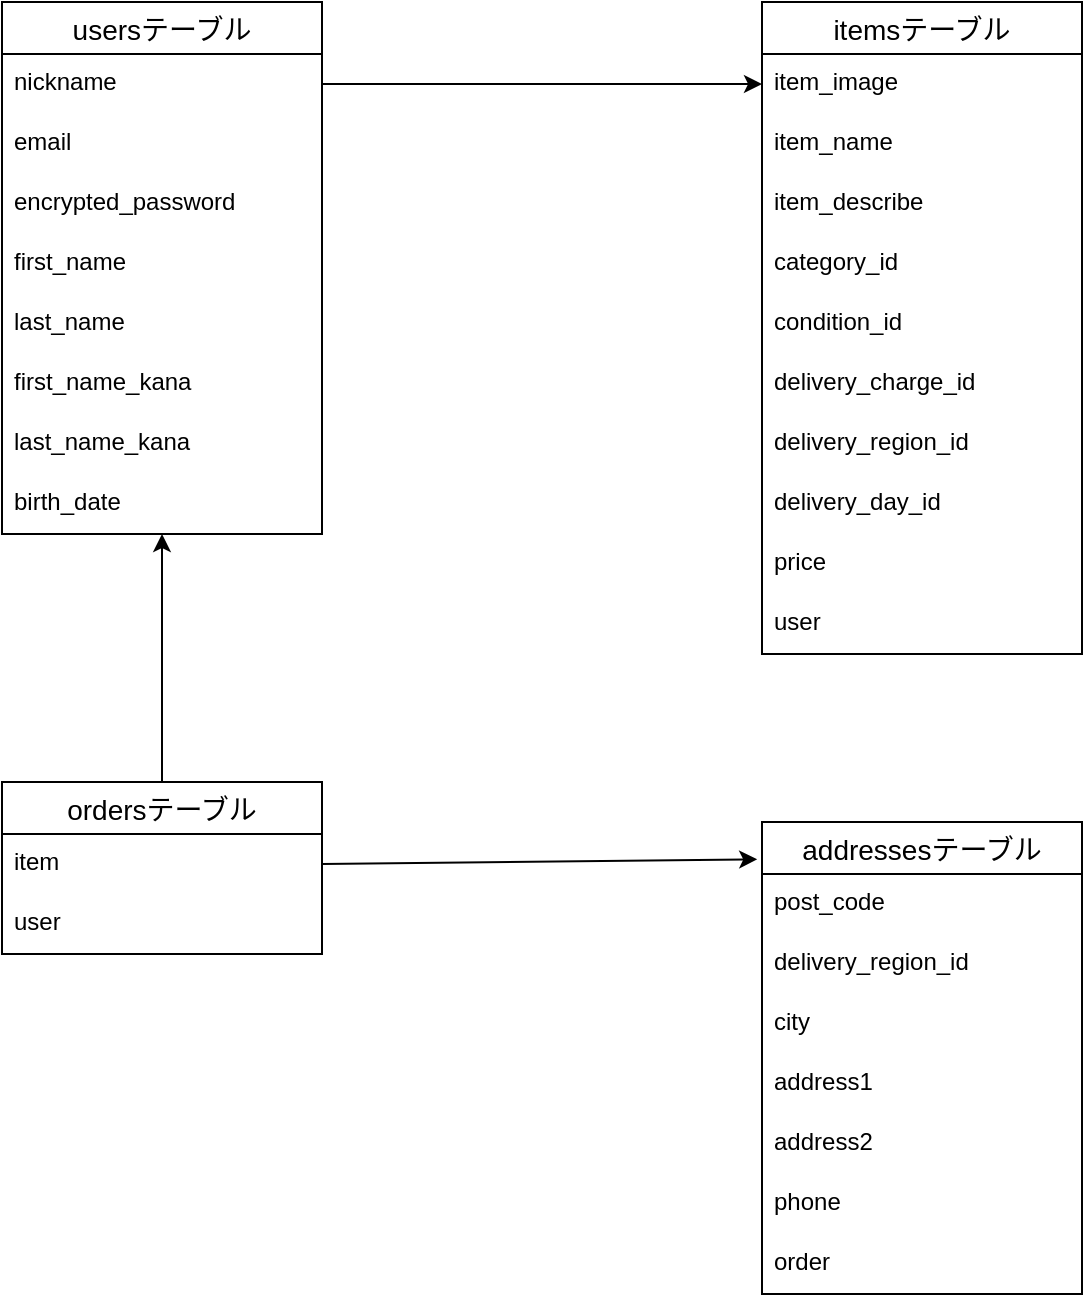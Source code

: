 <mxfile>
    <diagram id="N0z1FcHgk50MbnAR_tDe" name="ページ1">
        <mxGraphModel dx="396" dy="499" grid="1" gridSize="10" guides="1" tooltips="1" connect="1" arrows="1" fold="1" page="1" pageScale="1" pageWidth="827" pageHeight="1169" math="0" shadow="0">
            <root>
                <mxCell id="0"/>
                <mxCell id="1" parent="0"/>
                <mxCell id="92" value="usersテーブル" style="swimlane;fontStyle=0;childLayout=stackLayout;horizontal=1;startSize=26;horizontalStack=0;resizeParent=1;resizeParentMax=0;resizeLast=0;collapsible=1;marginBottom=0;align=center;fontSize=14;shadow=0;" parent="1" vertex="1">
                    <mxGeometry y="20" width="160" height="266" as="geometry"/>
                </mxCell>
                <mxCell id="94" value="nickname" style="text;strokeColor=none;fillColor=none;spacingLeft=4;spacingRight=4;overflow=hidden;rotatable=0;points=[[0,0.5],[1,0.5]];portConstraint=eastwest;fontSize=12;shadow=0;" parent="92" vertex="1">
                    <mxGeometry y="26" width="160" height="30" as="geometry"/>
                </mxCell>
                <mxCell id="96" value="email" style="text;strokeColor=none;fillColor=none;spacingLeft=4;spacingRight=4;overflow=hidden;rotatable=0;points=[[0,0.5],[1,0.5]];portConstraint=eastwest;fontSize=12;shadow=0;" parent="92" vertex="1">
                    <mxGeometry y="56" width="160" height="30" as="geometry"/>
                </mxCell>
                <mxCell id="95" value="encrypted_password" style="text;strokeColor=none;fillColor=none;spacingLeft=4;spacingRight=4;overflow=hidden;rotatable=0;points=[[0,0.5],[1,0.5]];portConstraint=eastwest;fontSize=12;shadow=0;" parent="92" vertex="1">
                    <mxGeometry y="86" width="160" height="30" as="geometry"/>
                </mxCell>
                <mxCell id="99" value="first_name" style="text;strokeColor=none;fillColor=none;spacingLeft=4;spacingRight=4;overflow=hidden;rotatable=0;points=[[0,0.5],[1,0.5]];portConstraint=eastwest;fontSize=12;shadow=0;" parent="92" vertex="1">
                    <mxGeometry y="116" width="160" height="30" as="geometry"/>
                </mxCell>
                <mxCell id="97" value="last_name" style="text;strokeColor=none;fillColor=none;spacingLeft=4;spacingRight=4;overflow=hidden;rotatable=0;points=[[0,0.5],[1,0.5]];portConstraint=eastwest;fontSize=12;shadow=0;" parent="92" vertex="1">
                    <mxGeometry y="146" width="160" height="30" as="geometry"/>
                </mxCell>
                <mxCell id="101" value="first_name_kana" style="text;strokeColor=none;fillColor=none;spacingLeft=4;spacingRight=4;overflow=hidden;rotatable=0;points=[[0,0.5],[1,0.5]];portConstraint=eastwest;fontSize=12;shadow=0;" parent="92" vertex="1">
                    <mxGeometry y="176" width="160" height="30" as="geometry"/>
                </mxCell>
                <mxCell id="100" value="last_name_kana" style="text;strokeColor=none;fillColor=none;spacingLeft=4;spacingRight=4;overflow=hidden;rotatable=0;points=[[0,0.5],[1,0.5]];portConstraint=eastwest;fontSize=12;shadow=0;" parent="92" vertex="1">
                    <mxGeometry y="206" width="160" height="30" as="geometry"/>
                </mxCell>
                <mxCell id="98" value="birth_date" style="text;strokeColor=none;fillColor=none;spacingLeft=4;spacingRight=4;overflow=hidden;rotatable=0;points=[[0,0.5],[1,0.5]];portConstraint=eastwest;fontSize=12;shadow=0;" parent="92" vertex="1">
                    <mxGeometry y="236" width="160" height="30" as="geometry"/>
                </mxCell>
                <mxCell id="103" value="itemsテーブル" style="swimlane;fontStyle=0;childLayout=stackLayout;horizontal=1;startSize=26;horizontalStack=0;resizeParent=1;resizeParentMax=0;resizeLast=0;collapsible=1;marginBottom=0;align=center;fontSize=14;shadow=0;" parent="1" vertex="1">
                    <mxGeometry x="380" y="20" width="160" height="326" as="geometry"/>
                </mxCell>
                <mxCell id="105" value="item_image" style="text;strokeColor=none;fillColor=none;spacingLeft=4;spacingRight=4;overflow=hidden;rotatable=0;points=[[0,0.5],[1,0.5]];portConstraint=eastwest;fontSize=12;shadow=0;" parent="103" vertex="1">
                    <mxGeometry y="26" width="160" height="30" as="geometry"/>
                </mxCell>
                <mxCell id="108" value="item_name" style="text;strokeColor=none;fillColor=none;spacingLeft=4;spacingRight=4;overflow=hidden;rotatable=0;points=[[0,0.5],[1,0.5]];portConstraint=eastwest;fontSize=12;shadow=0;" parent="103" vertex="1">
                    <mxGeometry y="56" width="160" height="30" as="geometry"/>
                </mxCell>
                <mxCell id="110" value="item_describe" style="text;strokeColor=none;fillColor=none;spacingLeft=4;spacingRight=4;overflow=hidden;rotatable=0;points=[[0,0.5],[1,0.5]];portConstraint=eastwest;fontSize=12;shadow=0;" parent="103" vertex="1">
                    <mxGeometry y="86" width="160" height="30" as="geometry"/>
                </mxCell>
                <mxCell id="106" value="category_id" style="text;strokeColor=none;fillColor=none;spacingLeft=4;spacingRight=4;overflow=hidden;rotatable=0;points=[[0,0.5],[1,0.5]];portConstraint=eastwest;fontSize=12;shadow=0;" parent="103" vertex="1">
                    <mxGeometry y="116" width="160" height="30" as="geometry"/>
                </mxCell>
                <mxCell id="113" value="condition_id" style="text;strokeColor=none;fillColor=none;spacingLeft=4;spacingRight=4;overflow=hidden;rotatable=0;points=[[0,0.5],[1,0.5]];portConstraint=eastwest;fontSize=12;shadow=0;" parent="103" vertex="1">
                    <mxGeometry y="146" width="160" height="30" as="geometry"/>
                </mxCell>
                <mxCell id="112" value="delivery_charge_id" style="text;strokeColor=none;fillColor=none;spacingLeft=4;spacingRight=4;overflow=hidden;rotatable=0;points=[[0,0.5],[1,0.5]];portConstraint=eastwest;fontSize=12;shadow=0;" parent="103" vertex="1">
                    <mxGeometry y="176" width="160" height="30" as="geometry"/>
                </mxCell>
                <mxCell id="114" value="delivery_region_id" style="text;strokeColor=none;fillColor=none;spacingLeft=4;spacingRight=4;overflow=hidden;rotatable=0;points=[[0,0.5],[1,0.5]];portConstraint=eastwest;fontSize=12;shadow=0;" parent="103" vertex="1">
                    <mxGeometry y="206" width="160" height="30" as="geometry"/>
                </mxCell>
                <mxCell id="109" value="delivery_day_id" style="text;strokeColor=none;fillColor=none;spacingLeft=4;spacingRight=4;overflow=hidden;rotatable=0;points=[[0,0.5],[1,0.5]];portConstraint=eastwest;fontSize=12;shadow=0;" parent="103" vertex="1">
                    <mxGeometry y="236" width="160" height="30" as="geometry"/>
                </mxCell>
                <mxCell id="111" value="price" style="text;strokeColor=none;fillColor=none;spacingLeft=4;spacingRight=4;overflow=hidden;rotatable=0;points=[[0,0.5],[1,0.5]];portConstraint=eastwest;fontSize=12;shadow=0;" parent="103" vertex="1">
                    <mxGeometry y="266" width="160" height="30" as="geometry"/>
                </mxCell>
                <mxCell id="107" value="user" style="text;strokeColor=none;fillColor=none;spacingLeft=4;spacingRight=4;overflow=hidden;rotatable=0;points=[[0,0.5],[1,0.5]];portConstraint=eastwest;fontSize=12;shadow=0;" parent="103" vertex="1">
                    <mxGeometry y="296" width="160" height="30" as="geometry"/>
                </mxCell>
                <mxCell id="147" value="" style="edgeStyle=none;html=1;" parent="1" source="116" target="98" edge="1">
                    <mxGeometry relative="1" as="geometry"/>
                </mxCell>
                <mxCell id="116" value="ordersテーブル" style="swimlane;fontStyle=0;childLayout=stackLayout;horizontal=1;startSize=26;horizontalStack=0;resizeParent=1;resizeParentMax=0;resizeLast=0;collapsible=1;marginBottom=0;align=center;fontSize=14;shadow=0;" parent="1" vertex="1">
                    <mxGeometry y="410" width="160" height="86" as="geometry"/>
                </mxCell>
                <mxCell id="118" value="item" style="text;strokeColor=none;fillColor=none;spacingLeft=4;spacingRight=4;overflow=hidden;rotatable=0;points=[[0,0.5],[1,0.5]];portConstraint=eastwest;fontSize=12;shadow=0;" parent="116" vertex="1">
                    <mxGeometry y="26" width="160" height="30" as="geometry"/>
                </mxCell>
                <mxCell id="119" value="user" style="text;strokeColor=none;fillColor=none;spacingLeft=4;spacingRight=4;overflow=hidden;rotatable=0;points=[[0,0.5],[1,0.5]];portConstraint=eastwest;fontSize=12;shadow=0;" parent="116" vertex="1">
                    <mxGeometry y="56" width="160" height="30" as="geometry"/>
                </mxCell>
                <mxCell id="126" value="addressesテーブル" style="swimlane;fontStyle=0;childLayout=stackLayout;horizontal=1;startSize=26;horizontalStack=0;resizeParent=1;resizeParentMax=0;resizeLast=0;collapsible=1;marginBottom=0;align=center;fontSize=14;shadow=0;" parent="1" vertex="1">
                    <mxGeometry x="380" y="430" width="160" height="236" as="geometry"/>
                </mxCell>
                <mxCell id="128" value="post_code" style="text;strokeColor=none;fillColor=none;spacingLeft=4;spacingRight=4;overflow=hidden;rotatable=0;points=[[0,0.5],[1,0.5]];portConstraint=eastwest;fontSize=12;shadow=0;" parent="126" vertex="1">
                    <mxGeometry y="26" width="160" height="30" as="geometry"/>
                </mxCell>
                <mxCell id="129" value="delivery_region_id" style="text;strokeColor=none;fillColor=none;spacingLeft=4;spacingRight=4;overflow=hidden;rotatable=0;points=[[0,0.5],[1,0.5]];portConstraint=eastwest;fontSize=12;shadow=0;" parent="126" vertex="1">
                    <mxGeometry y="56" width="160" height="30" as="geometry"/>
                </mxCell>
                <mxCell id="130" value="city" style="text;strokeColor=none;fillColor=none;spacingLeft=4;spacingRight=4;overflow=hidden;rotatable=0;points=[[0,0.5],[1,0.5]];portConstraint=eastwest;fontSize=12;shadow=0;" parent="126" vertex="1">
                    <mxGeometry y="86" width="160" height="30" as="geometry"/>
                </mxCell>
                <mxCell id="131" value="address1" style="text;strokeColor=none;fillColor=none;spacingLeft=4;spacingRight=4;overflow=hidden;rotatable=0;points=[[0,0.5],[1,0.5]];portConstraint=eastwest;fontSize=12;shadow=0;" parent="126" vertex="1">
                    <mxGeometry y="116" width="160" height="30" as="geometry"/>
                </mxCell>
                <mxCell id="132" value="address2" style="text;strokeColor=none;fillColor=none;spacingLeft=4;spacingRight=4;overflow=hidden;rotatable=0;points=[[0,0.5],[1,0.5]];portConstraint=eastwest;fontSize=12;shadow=0;" parent="126" vertex="1">
                    <mxGeometry y="146" width="160" height="30" as="geometry"/>
                </mxCell>
                <mxCell id="133" value="phone" style="text;strokeColor=none;fillColor=none;spacingLeft=4;spacingRight=4;overflow=hidden;rotatable=0;points=[[0,0.5],[1,0.5]];portConstraint=eastwest;fontSize=12;shadow=0;" parent="126" vertex="1">
                    <mxGeometry y="176" width="160" height="30" as="geometry"/>
                </mxCell>
                <mxCell id="134" value="order" style="text;strokeColor=none;fillColor=none;spacingLeft=4;spacingRight=4;overflow=hidden;rotatable=0;points=[[0,0.5],[1,0.5]];portConstraint=eastwest;fontSize=12;shadow=0;" parent="126" vertex="1">
                    <mxGeometry y="206" width="160" height="30" as="geometry"/>
                </mxCell>
                <mxCell id="143" value="" style="edgeStyle=none;html=1;entryX=0;entryY=0.5;entryDx=0;entryDy=0;" parent="1" source="94" target="105" edge="1">
                    <mxGeometry relative="1" as="geometry"/>
                </mxCell>
                <mxCell id="149" style="edgeStyle=none;html=1;exitX=1;exitY=0.5;exitDx=0;exitDy=0;entryX=-0.015;entryY=0.079;entryDx=0;entryDy=0;entryPerimeter=0;" parent="1" target="126" edge="1">
                    <mxGeometry relative="1" as="geometry">
                        <mxPoint x="160" y="451" as="sourcePoint"/>
                    </mxGeometry>
                </mxCell>
            </root>
        </mxGraphModel>
    </diagram>
</mxfile>